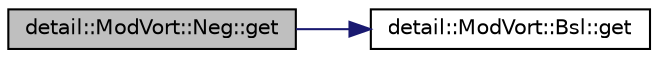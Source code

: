 digraph "detail::ModVort::Neg::get"
{
 // LATEX_PDF_SIZE
  edge [fontname="Helvetica",fontsize="10",labelfontname="Helvetica",labelfontsize="10"];
  node [fontname="Helvetica",fontsize="10",shape=record];
  rankdir="LR";
  Node1 [label="detail::ModVort::Neg::get",height=0.2,width=0.4,color="black", fillcolor="grey75", style="filled", fontcolor="black",tooltip=" "];
  Node1 -> Node2 [color="midnightblue",fontsize="10",style="solid",fontname="Helvetica"];
  Node2 [label="detail::ModVort::Bsl::get",height=0.2,width=0.4,color="black", fillcolor="white", style="filled",URL="$structdetail_1_1ModVort_1_1Bsl.html#a9a1db0b5cccf23cbacd691fe4ba2a058",tooltip=" "];
}
